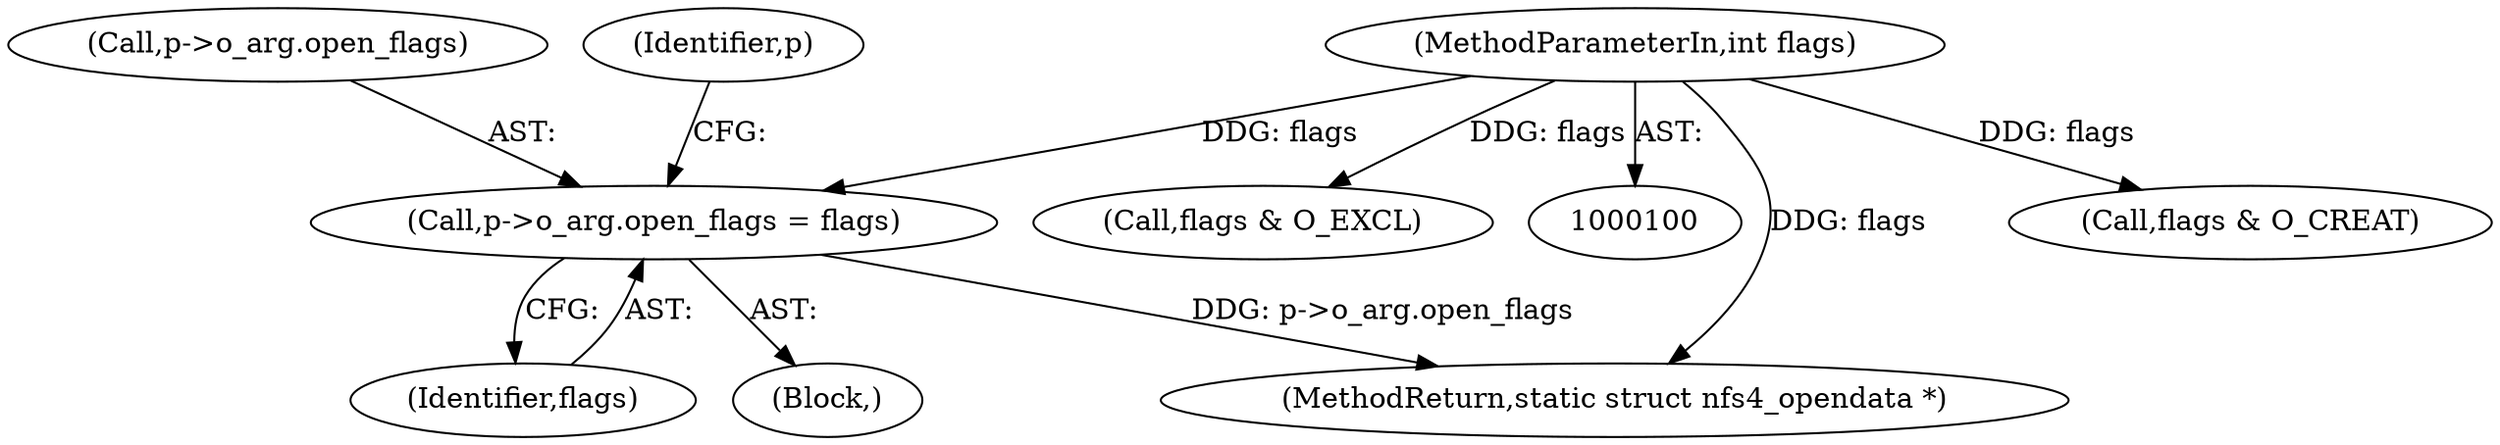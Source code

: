 digraph "0_linux_dc0b027dfadfcb8a5504f7d8052754bf8d501ab9_17@API" {
"1000201" [label="(Call,p->o_arg.open_flags = flags)"];
"1000104" [label="(MethodParameterIn,int flags)"];
"1000104" [label="(MethodParameterIn,int flags)"];
"1000211" [label="(Identifier,p)"];
"1000389" [label="(MethodReturn,static struct nfs4_opendata *)"];
"1000207" [label="(Identifier,flags)"];
"1000106" [label="(Block,)"];
"1000311" [label="(Call,flags & O_CREAT)"];
"1000201" [label="(Call,p->o_arg.open_flags = flags)"];
"1000202" [label="(Call,p->o_arg.open_flags)"];
"1000279" [label="(Call,flags & O_EXCL)"];
"1000201" -> "1000106"  [label="AST: "];
"1000201" -> "1000207"  [label="CFG: "];
"1000202" -> "1000201"  [label="AST: "];
"1000207" -> "1000201"  [label="AST: "];
"1000211" -> "1000201"  [label="CFG: "];
"1000201" -> "1000389"  [label="DDG: p->o_arg.open_flags"];
"1000104" -> "1000201"  [label="DDG: flags"];
"1000104" -> "1000100"  [label="AST: "];
"1000104" -> "1000389"  [label="DDG: flags"];
"1000104" -> "1000279"  [label="DDG: flags"];
"1000104" -> "1000311"  [label="DDG: flags"];
}
